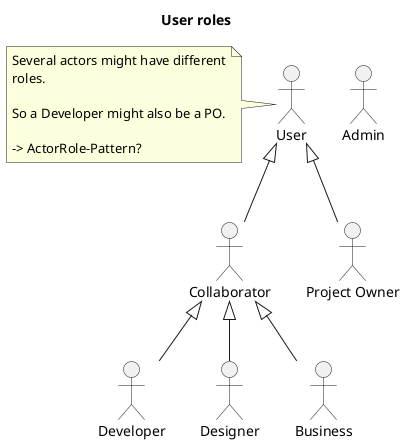 @startuml
title User roles

actor "Admin" as admin
actor "User" as user
actor "Project Owner" as po
actor "Collaborator" as collaborator
actor "Developer" as dev
actor "Designer" as designer
actor "Business" as business


note left of user
    Several actors might have different
    roles.

    So a Developer might also be a PO.

    -> ActorRole-Pattern?
end note


po -up-|> user
collaborator -up-|> user
dev -up-|> collaborator
designer -up-|> collaborator
business -up-|> collaborator
@enduml
